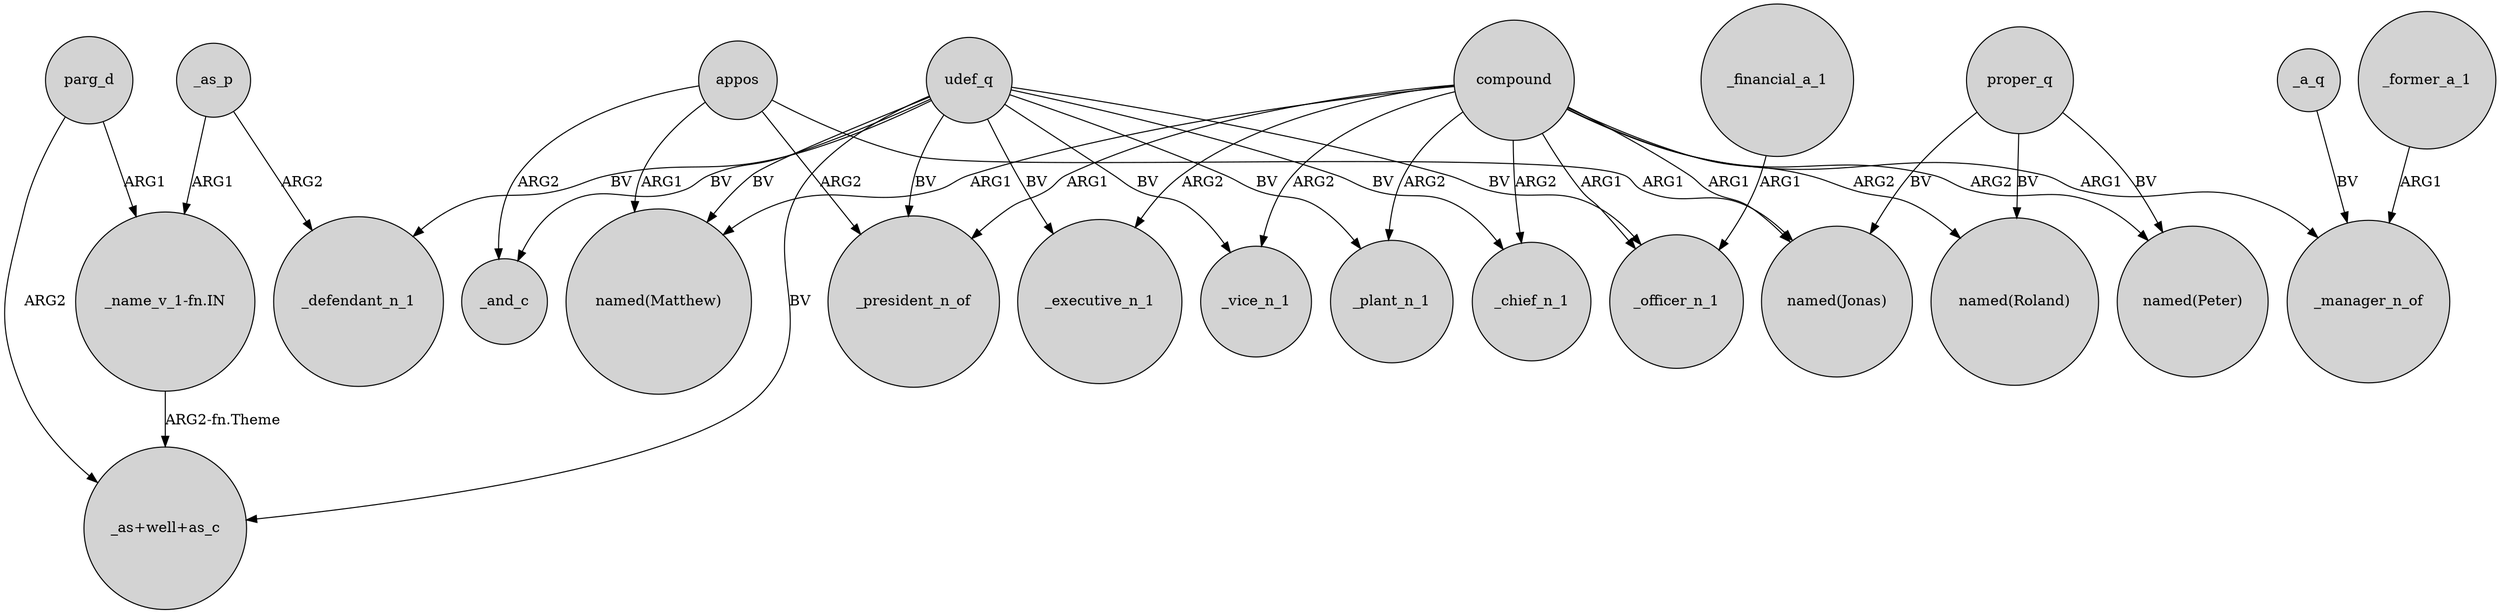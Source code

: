 digraph {
	node [shape=circle style=filled]
	parg_d -> "_as+well+as_c" [label=ARG2]
	udef_q -> "named(Matthew)" [label=BV]
	compound -> "named(Matthew)" [label=ARG1]
	proper_q -> "named(Jonas)" [label=BV]
	compound -> "named(Jonas)" [label=ARG1]
	udef_q -> "_as+well+as_c" [label=BV]
	compound -> _vice_n_1 [label=ARG2]
	compound -> _manager_n_of [label=ARG1]
	"_name_v_1-fn.IN" -> "_as+well+as_c" [label="ARG2-fn.Theme"]
	udef_q -> _executive_n_1 [label=BV]
	_former_a_1 -> _manager_n_of [label=ARG1]
	compound -> "named(Roland)" [label=ARG2]
	proper_q -> "named(Peter)" [label=BV]
	udef_q -> _vice_n_1 [label=BV]
	_as_p -> "_name_v_1-fn.IN" [label=ARG1]
	compound -> _chief_n_1 [label=ARG2]
	compound -> _officer_n_1 [label=ARG1]
	appos -> "named(Matthew)" [label=ARG1]
	appos -> _president_n_of [label=ARG2]
	compound -> "named(Peter)" [label=ARG2]
	appos -> "named(Jonas)" [label=ARG1]
	_as_p -> _defendant_n_1 [label=ARG2]
	appos -> _and_c [label=ARG2]
	udef_q -> _president_n_of [label=BV]
	compound -> _president_n_of [label=ARG1]
	udef_q -> _chief_n_1 [label=BV]
	compound -> _plant_n_1 [label=ARG2]
	udef_q -> _officer_n_1 [label=BV]
	proper_q -> "named(Roland)" [label=BV]
	udef_q -> _plant_n_1 [label=BV]
	_a_q -> _manager_n_of [label=BV]
	udef_q -> _defendant_n_1 [label=BV]
	udef_q -> _and_c [label=BV]
	compound -> _executive_n_1 [label=ARG2]
	_financial_a_1 -> _officer_n_1 [label=ARG1]
	parg_d -> "_name_v_1-fn.IN" [label=ARG1]
}
